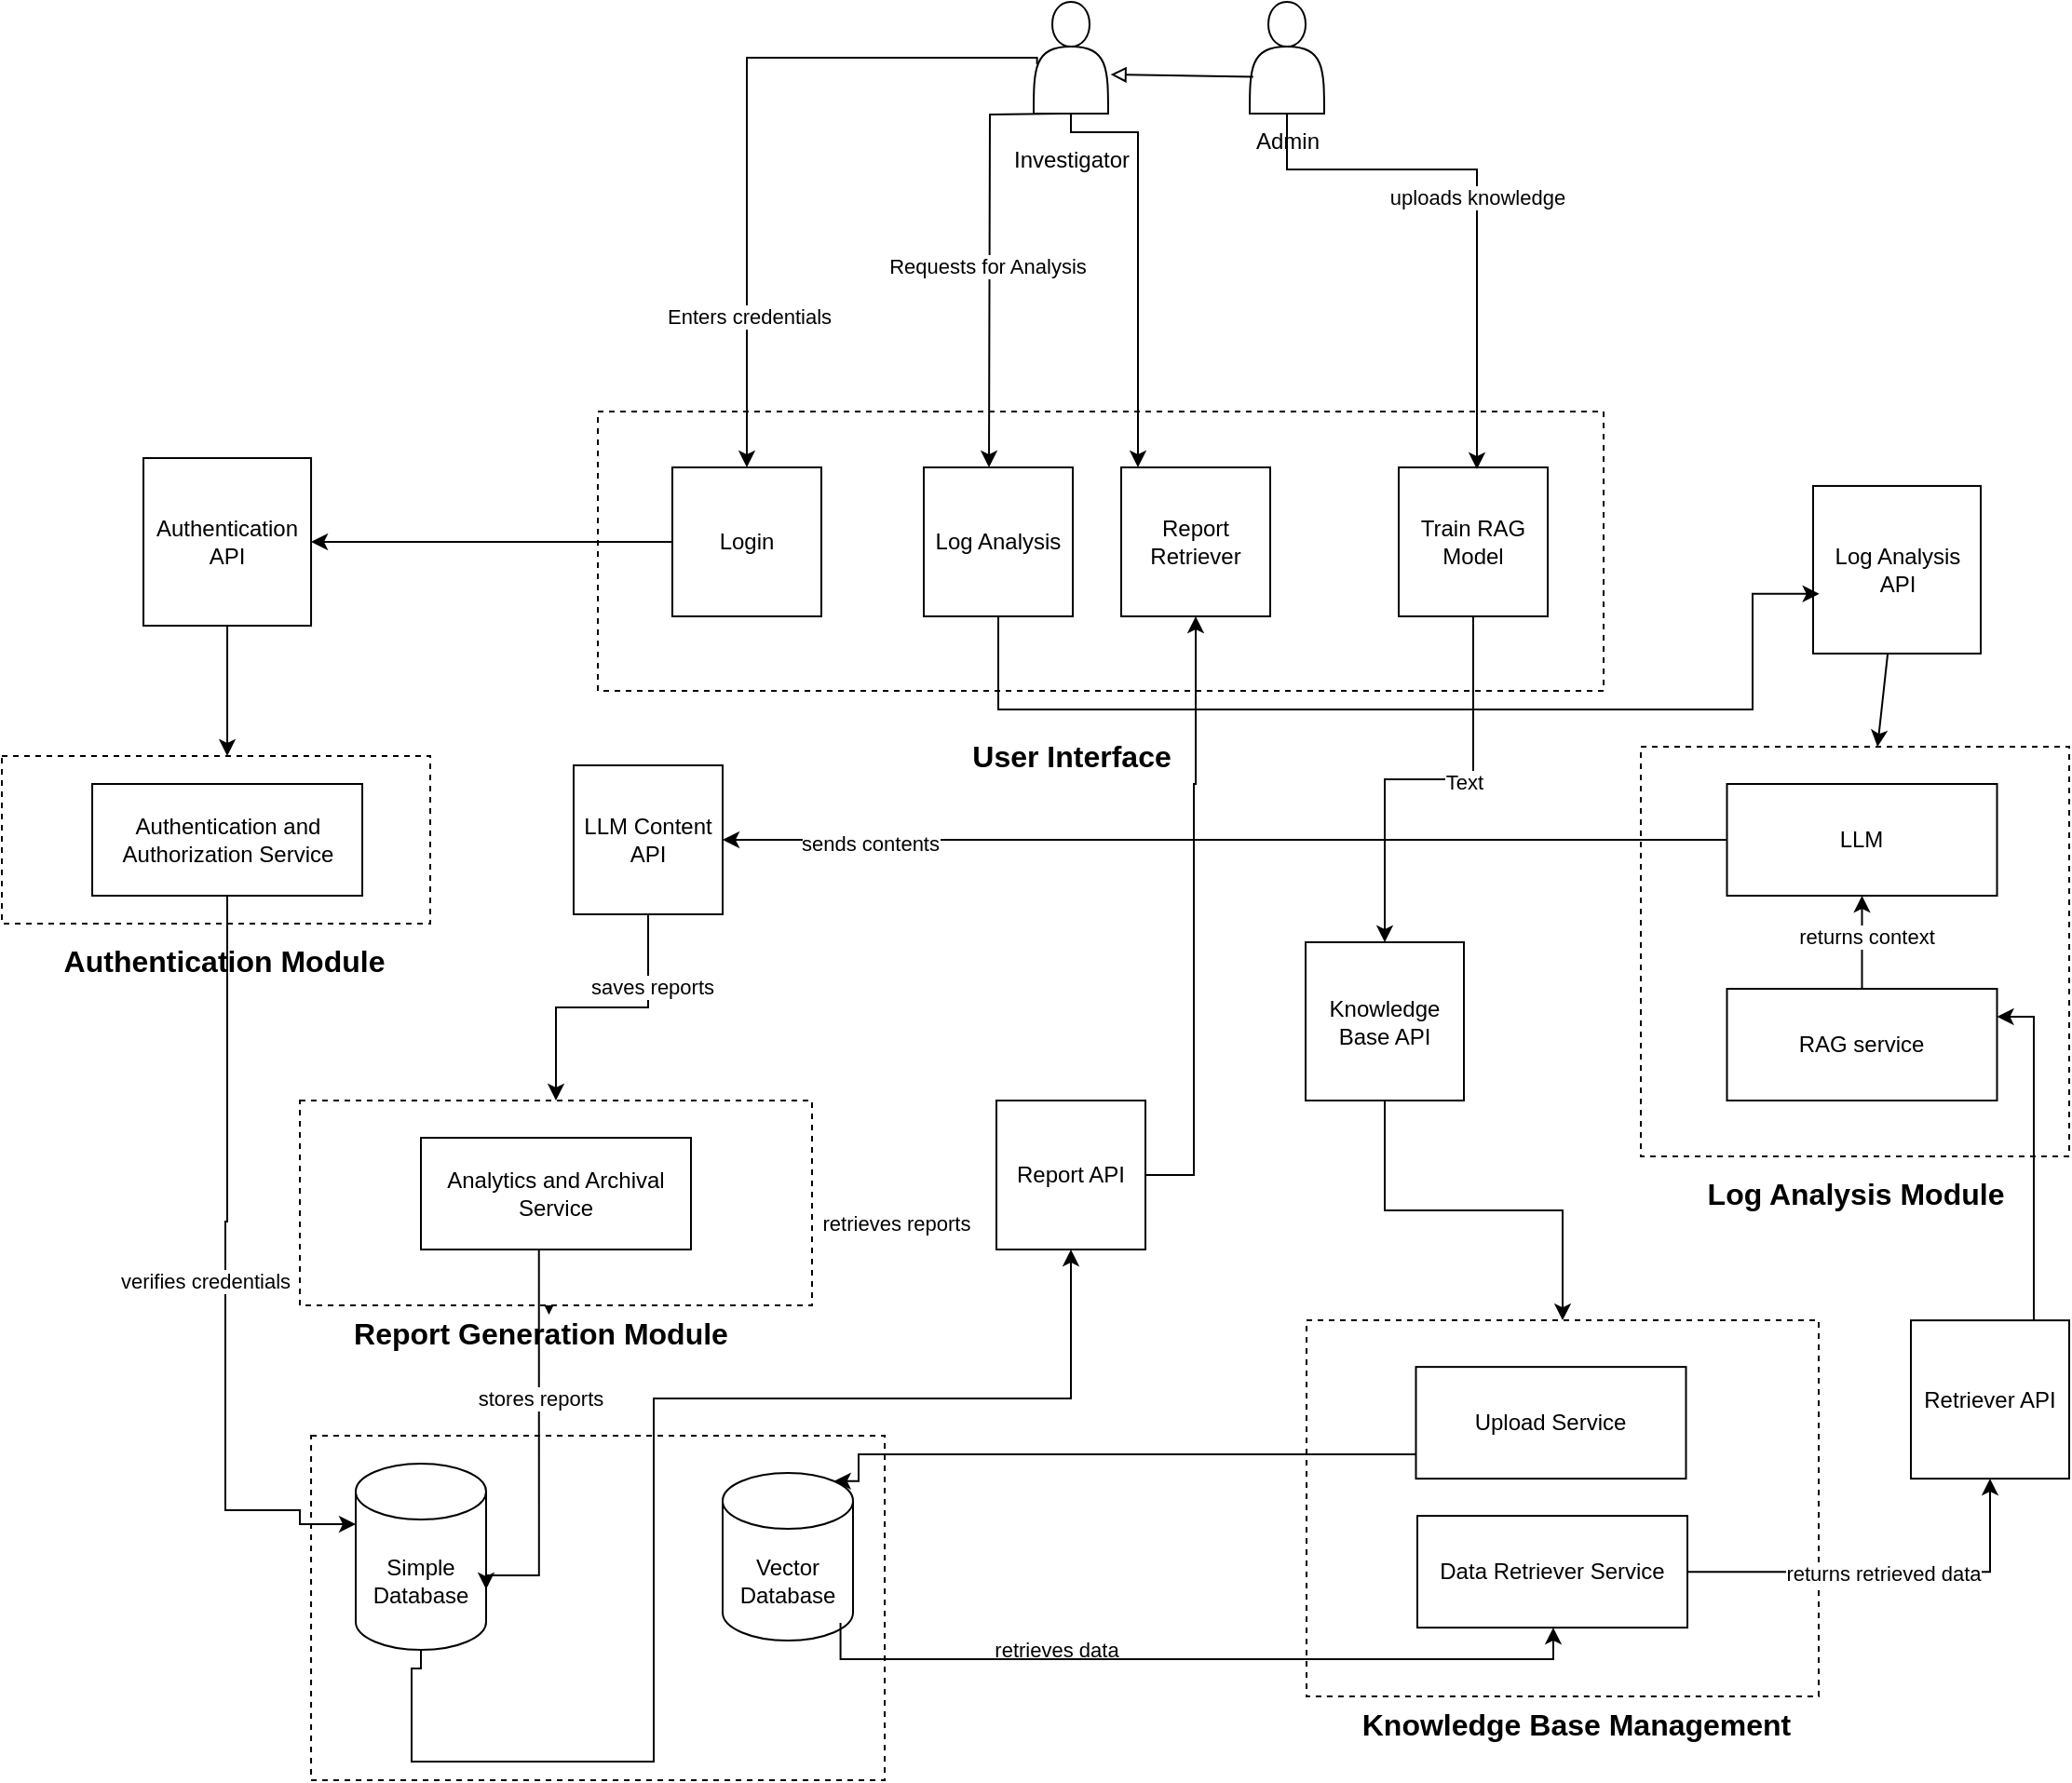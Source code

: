<mxfile version="24.8.2">
  <diagram name="Page-1" id="b5b7bab2-c9e2-2cf4-8b2a-24fd1a2a6d21">
    <mxGraphModel dx="1866" dy="2120" grid="1" gridSize="10" guides="1" tooltips="1" connect="1" arrows="1" fold="1" page="1" pageScale="1" pageWidth="827" pageHeight="1169" background="none" math="0" shadow="0">
      <root>
        <mxCell id="0" />
        <mxCell id="1" parent="0" />
        <mxCell id="3vjo5YlGgfCUkYcH1hiY-66" value="" style="rounded=0;whiteSpace=wrap;html=1;dashed=1;" vertex="1" parent="1">
          <mxGeometry x="766.02" y="760" width="308" height="185" as="geometry" />
        </mxCell>
        <mxCell id="0i-WIrOZXEJ-8GbSzlXk-1" value="" style="shape=actor;whiteSpace=wrap;html=1;" parent="1" vertex="1">
          <mxGeometry x="1270" y="-10" width="40" height="60" as="geometry" />
        </mxCell>
        <mxCell id="MF6BGkH-9MjLbZ4tBDWj-55" value="" style="rounded=0;whiteSpace=wrap;html=1;dashed=1;" parent="1" vertex="1">
          <mxGeometry x="920" y="210" width="540" height="150" as="geometry" />
        </mxCell>
        <mxCell id="MF6BGkH-9MjLbZ4tBDWj-2" value="" style="rounded=0;whiteSpace=wrap;html=1;dashed=1;" parent="1" vertex="1">
          <mxGeometry x="600" y="395" width="230" height="90" as="geometry" />
        </mxCell>
        <mxCell id="MF6BGkH-9MjLbZ4tBDWj-108" style="edgeStyle=orthogonalEdgeStyle;rounded=0;orthogonalLoop=1;jettySize=auto;html=1;" parent="1" edge="1">
          <mxGeometry relative="1" as="geometry">
            <mxPoint x="1169" y="50.0" as="sourcePoint" />
            <mxPoint x="1130" y="240.0" as="targetPoint" />
          </mxGeometry>
        </mxCell>
        <mxCell id="dUP108RuIQKyTWB3CHYb-3" value="Requests for Analysis" style="edgeLabel;html=1;align=center;verticalAlign=middle;resizable=0;points=[];" parent="MF6BGkH-9MjLbZ4tBDWj-108" vertex="1" connectable="0">
          <mxGeometry x="0.054" y="-2" relative="1" as="geometry">
            <mxPoint as="offset" />
          </mxGeometry>
        </mxCell>
        <mxCell id="3vjo5YlGgfCUkYcH1hiY-54" style="edgeStyle=orthogonalEdgeStyle;rounded=0;orthogonalLoop=1;jettySize=auto;html=1;" edge="1" parent="1" source="MF6BGkH-9MjLbZ4tBDWj-4" target="dUP108RuIQKyTWB3CHYb-13">
          <mxGeometry relative="1" as="geometry">
            <Array as="points">
              <mxPoint x="1174" y="60" />
              <mxPoint x="1210" y="60" />
            </Array>
          </mxGeometry>
        </mxCell>
        <mxCell id="MF6BGkH-9MjLbZ4tBDWj-4" value="" style="shape=actor;whiteSpace=wrap;html=1;" parent="1" vertex="1">
          <mxGeometry x="1154" y="-10" width="40" height="60" as="geometry" />
        </mxCell>
        <mxCell id="MF6BGkH-9MjLbZ4tBDWj-5" value="Investigator" style="text;html=1;align=center;verticalAlign=middle;resizable=0;points=[];autosize=1;strokeColor=none;fillColor=none;" parent="1" vertex="1">
          <mxGeometry x="1129" y="60" width="90" height="30" as="geometry" />
        </mxCell>
        <mxCell id="MF6BGkH-9MjLbZ4tBDWj-9" value="&lt;b&gt;&lt;font style=&quot;font-size: 16px;&quot;&gt;Authentication Module&lt;/font&gt;&lt;/b&gt;" style="text;html=1;align=center;verticalAlign=middle;resizable=0;points=[];autosize=1;strokeColor=none;fillColor=none;" parent="1" vertex="1">
          <mxGeometry x="618.52" y="490" width="200" height="30" as="geometry" />
        </mxCell>
        <mxCell id="MF6BGkH-9MjLbZ4tBDWj-50" style="edgeStyle=orthogonalEdgeStyle;rounded=0;orthogonalLoop=1;jettySize=auto;html=1;" parent="1" source="MF6BGkH-9MjLbZ4tBDWj-21" target="MF6BGkH-9MjLbZ4tBDWj-2" edge="1">
          <mxGeometry relative="1" as="geometry">
            <Array as="points">
              <mxPoint x="723.52" y="285" />
            </Array>
          </mxGeometry>
        </mxCell>
        <mxCell id="MF6BGkH-9MjLbZ4tBDWj-21" value="Authentication API" style="whiteSpace=wrap;html=1;aspect=fixed;" parent="1" vertex="1">
          <mxGeometry x="676.02" y="235" width="90" height="90" as="geometry" />
        </mxCell>
        <mxCell id="MF6BGkH-9MjLbZ4tBDWj-44" style="edgeStyle=orthogonalEdgeStyle;rounded=0;orthogonalLoop=1;jettySize=auto;html=1;entryX=0;entryY=0;entryDx=0;entryDy=32.5;entryPerimeter=0;" parent="1" source="MF6BGkH-9MjLbZ4tBDWj-26" edge="1" target="MF6BGkH-9MjLbZ4tBDWj-36">
          <mxGeometry relative="1" as="geometry">
            <mxPoint x="918.52" y="645" as="sourcePoint" />
            <mxPoint x="771" y="995.4" as="targetPoint" />
            <Array as="points">
              <mxPoint x="721" y="645" />
              <mxPoint x="720" y="645" />
              <mxPoint x="720" y="800" />
              <mxPoint x="760" y="800" />
              <mxPoint x="760" y="808" />
            </Array>
          </mxGeometry>
        </mxCell>
        <mxCell id="MF6BGkH-9MjLbZ4tBDWj-46" value="verifies credentials" style="edgeLabel;html=1;align=center;verticalAlign=middle;resizable=0;points=[];" parent="MF6BGkH-9MjLbZ4tBDWj-44" vertex="1" connectable="0">
          <mxGeometry x="-0.386" y="-1" relative="1" as="geometry">
            <mxPoint x="-11" y="81" as="offset" />
          </mxGeometry>
        </mxCell>
        <mxCell id="MF6BGkH-9MjLbZ4tBDWj-26" value="Authentication and Authorization Service" style="rounded=0;whiteSpace=wrap;html=1;" parent="1" vertex="1">
          <mxGeometry x="648.52" y="410" width="145" height="60" as="geometry" />
        </mxCell>
        <mxCell id="MF6BGkH-9MjLbZ4tBDWj-36" value="Simple Database" style="shape=cylinder3;whiteSpace=wrap;html=1;boundedLbl=1;backgroundOutline=1;size=15;" parent="1" vertex="1">
          <mxGeometry x="790" y="775" width="70" height="100" as="geometry" />
        </mxCell>
        <mxCell id="MF6BGkH-9MjLbZ4tBDWj-70" style="edgeStyle=orthogonalEdgeStyle;rounded=0;orthogonalLoop=1;jettySize=auto;html=1;entryX=1;entryY=0.5;entryDx=0;entryDy=0;" parent="1" source="MF6BGkH-9MjLbZ4tBDWj-58" target="MF6BGkH-9MjLbZ4tBDWj-21" edge="1">
          <mxGeometry relative="1" as="geometry" />
        </mxCell>
        <mxCell id="MF6BGkH-9MjLbZ4tBDWj-58" value="Login" style="whiteSpace=wrap;html=1;aspect=fixed;" parent="1" vertex="1">
          <mxGeometry x="960" y="240" width="80" height="80" as="geometry" />
        </mxCell>
        <mxCell id="MF6BGkH-9MjLbZ4tBDWj-65" style="edgeStyle=orthogonalEdgeStyle;rounded=0;orthogonalLoop=1;jettySize=auto;html=1;exitX=0.046;exitY=0.558;exitDx=0;exitDy=0;exitPerimeter=0;" parent="1" source="MF6BGkH-9MjLbZ4tBDWj-4" target="MF6BGkH-9MjLbZ4tBDWj-58" edge="1">
          <mxGeometry relative="1" as="geometry">
            <Array as="points">
              <mxPoint x="1156" y="20" />
              <mxPoint x="1000" y="20" />
            </Array>
          </mxGeometry>
        </mxCell>
        <mxCell id="MF6BGkH-9MjLbZ4tBDWj-66" value="Enters credentials" style="edgeLabel;html=1;align=center;verticalAlign=middle;resizable=0;points=[];" parent="MF6BGkH-9MjLbZ4tBDWj-65" vertex="1" connectable="0">
          <mxGeometry x="0.572" y="1" relative="1" as="geometry">
            <mxPoint as="offset" />
          </mxGeometry>
        </mxCell>
        <mxCell id="MF6BGkH-9MjLbZ4tBDWj-54" value="&lt;font style=&quot;font-size: 16px;&quot;&gt;&lt;b&gt;User Interface&lt;/b&gt;&lt;/font&gt;" style="text;html=1;align=center;verticalAlign=middle;resizable=0;points=[];autosize=1;strokeColor=none;fillColor=none;" parent="1" vertex="1">
          <mxGeometry x="1109" y="380" width="130" height="30" as="geometry" />
        </mxCell>
        <mxCell id="MF6BGkH-9MjLbZ4tBDWj-94" value="" style="rounded=0;whiteSpace=wrap;html=1;dashed=1;" parent="1" vertex="1">
          <mxGeometry x="1480" y="390" width="230" height="220" as="geometry" />
        </mxCell>
        <mxCell id="3vjo5YlGgfCUkYcH1hiY-8" style="edgeStyle=orthogonalEdgeStyle;rounded=0;orthogonalLoop=1;jettySize=auto;html=1;" edge="1" parent="1" source="MF6BGkH-9MjLbZ4tBDWj-98" target="0i-WIrOZXEJ-8GbSzlXk-14">
          <mxGeometry relative="1" as="geometry">
            <mxPoint x="1598.75" y="570" as="targetPoint" />
            <Array as="points">
              <mxPoint x="1593" y="570" />
              <mxPoint x="1593" y="570" />
            </Array>
          </mxGeometry>
        </mxCell>
        <mxCell id="3vjo5YlGgfCUkYcH1hiY-56" value="returns context" style="edgeLabel;html=1;align=center;verticalAlign=middle;resizable=0;points=[];" vertex="1" connectable="0" parent="3vjo5YlGgfCUkYcH1hiY-8">
          <mxGeometry x="0.115" y="-2" relative="1" as="geometry">
            <mxPoint as="offset" />
          </mxGeometry>
        </mxCell>
        <mxCell id="MF6BGkH-9MjLbZ4tBDWj-98" value="RAG service" style="rounded=0;whiteSpace=wrap;html=1;" parent="1" vertex="1">
          <mxGeometry x="1526.25" y="520" width="145" height="60" as="geometry" />
        </mxCell>
        <mxCell id="MF6BGkH-9MjLbZ4tBDWj-100" value="&lt;b&gt;&lt;font style=&quot;font-size: 16px;&quot;&gt;Log Analysis Module&lt;/font&gt;&lt;/b&gt;" style="text;html=1;align=center;verticalAlign=middle;resizable=0;points=[];autosize=1;strokeColor=none;fillColor=none;" parent="1" vertex="1">
          <mxGeometry x="1505" y="615" width="180" height="30" as="geometry" />
        </mxCell>
        <mxCell id="MF6BGkH-9MjLbZ4tBDWj-105" style="rounded=0;orthogonalLoop=1;jettySize=auto;html=1;" parent="1" source="MF6BGkH-9MjLbZ4tBDWj-101" target="MF6BGkH-9MjLbZ4tBDWj-94" edge="1">
          <mxGeometry relative="1" as="geometry" />
        </mxCell>
        <mxCell id="MF6BGkH-9MjLbZ4tBDWj-101" value="Log Analysis API" style="whiteSpace=wrap;html=1;aspect=fixed;" parent="1" vertex="1">
          <mxGeometry x="1572.5" y="249.97" width="90" height="90" as="geometry" />
        </mxCell>
        <mxCell id="MF6BGkH-9MjLbZ4tBDWj-106" value="Log Analysis" style="whiteSpace=wrap;html=1;aspect=fixed;" parent="1" vertex="1">
          <mxGeometry x="1095" y="240" width="80" height="80" as="geometry" />
        </mxCell>
        <mxCell id="MF6BGkH-9MjLbZ4tBDWj-110" value="" style="rounded=0;whiteSpace=wrap;html=1;dashed=1;" parent="1" vertex="1">
          <mxGeometry x="1300.5" y="698.06" width="275" height="201.94" as="geometry" />
        </mxCell>
        <mxCell id="3vjo5YlGgfCUkYcH1hiY-69" style="edgeStyle=orthogonalEdgeStyle;rounded=0;orthogonalLoop=1;jettySize=auto;html=1;entryX=0.5;entryY=1;entryDx=0;entryDy=0;" edge="1" parent="1" source="MF6BGkH-9MjLbZ4tBDWj-111" target="3vjo5YlGgfCUkYcH1hiY-36">
          <mxGeometry relative="1" as="geometry" />
        </mxCell>
        <mxCell id="MF6BGkH-9MjLbZ4tBDWj-111" value="Data Retriever Service" style="rounded=0;whiteSpace=wrap;html=1;" parent="1" vertex="1">
          <mxGeometry x="1360" y="803.06" width="145" height="60" as="geometry" />
        </mxCell>
        <mxCell id="MF6BGkH-9MjLbZ4tBDWj-112" value="&lt;b&gt;&lt;font style=&quot;font-size: 16px;&quot;&gt;Knowledge Base Management&lt;/font&gt;&lt;/b&gt;" style="text;html=1;align=center;verticalAlign=middle;resizable=0;points=[];autosize=1;strokeColor=none;fillColor=none;" parent="1" vertex="1">
          <mxGeometry x="1320" y="900" width="250" height="30" as="geometry" />
        </mxCell>
        <mxCell id="MF6BGkH-9MjLbZ4tBDWj-113" value="Vector Database" style="shape=cylinder3;whiteSpace=wrap;html=1;boundedLbl=1;backgroundOutline=1;size=15;" parent="1" vertex="1">
          <mxGeometry x="987" y="780" width="70" height="90" as="geometry" />
        </mxCell>
        <mxCell id="3vjo5YlGgfCUkYcH1hiY-70" style="edgeStyle=orthogonalEdgeStyle;rounded=0;orthogonalLoop=1;jettySize=auto;html=1;" edge="1" parent="1" source="MF6BGkH-9MjLbZ4tBDWj-115" target="MF6BGkH-9MjLbZ4tBDWj-110">
          <mxGeometry relative="1" as="geometry" />
        </mxCell>
        <mxCell id="MF6BGkH-9MjLbZ4tBDWj-115" value="Knowledge Base API" style="whiteSpace=wrap;html=1;aspect=fixed;" parent="1" vertex="1">
          <mxGeometry x="1300" y="495" width="85" height="85" as="geometry" />
        </mxCell>
        <mxCell id="MF6BGkH-9MjLbZ4tBDWj-125" style="edgeStyle=orthogonalEdgeStyle;rounded=0;orthogonalLoop=1;jettySize=auto;html=1;entryX=0.855;entryY=0;entryDx=0;entryDy=4.35;entryPerimeter=0;" parent="1" source="MF6BGkH-9MjLbZ4tBDWj-137" target="MF6BGkH-9MjLbZ4tBDWj-113" edge="1">
          <mxGeometry relative="1" as="geometry">
            <mxPoint x="1359.25" y="825" as="sourcePoint" />
            <mxPoint x="790" y="698.06" as="targetPoint" />
            <Array as="points">
              <mxPoint x="1060" y="770" />
              <mxPoint x="1060" y="784" />
            </Array>
          </mxGeometry>
        </mxCell>
        <mxCell id="MF6BGkH-9MjLbZ4tBDWj-126" value="retrieves data" style="edgeLabel;html=1;align=center;verticalAlign=middle;resizable=0;points=[];" parent="MF6BGkH-9MjLbZ4tBDWj-125" vertex="1" connectable="0">
          <mxGeometry x="-0.606" y="-1" relative="1" as="geometry">
            <mxPoint x="-129" y="106" as="offset" />
          </mxGeometry>
        </mxCell>
        <mxCell id="dUP108RuIQKyTWB3CHYb-41" style="edgeStyle=orthogonalEdgeStyle;rounded=0;orthogonalLoop=1;jettySize=auto;html=1;entryX=0.5;entryY=0;entryDx=0;entryDy=0;" parent="MF6BGkH-9MjLbZ4tBDWj-125" edge="1">
          <mxGeometry relative="1" as="geometry">
            <mxPoint x="893.767" y="675" as="sourcePoint" />
            <mxPoint x="893.75" y="695" as="targetPoint" />
          </mxGeometry>
        </mxCell>
        <mxCell id="3vjo5YlGgfCUkYcH1hiY-64" style="edgeStyle=orthogonalEdgeStyle;rounded=0;orthogonalLoop=1;jettySize=auto;html=1;" edge="1" parent="1" source="MF6BGkH-9MjLbZ4tBDWj-127" target="MF6BGkH-9MjLbZ4tBDWj-115">
          <mxGeometry relative="1" as="geometry" />
        </mxCell>
        <mxCell id="3vjo5YlGgfCUkYcH1hiY-71" value="Text" style="edgeLabel;html=1;align=center;verticalAlign=middle;resizable=0;points=[];" vertex="1" connectable="0" parent="3vjo5YlGgfCUkYcH1hiY-64">
          <mxGeometry x="-0.163" y="1" relative="1" as="geometry">
            <mxPoint as="offset" />
          </mxGeometry>
        </mxCell>
        <mxCell id="MF6BGkH-9MjLbZ4tBDWj-127" value="Train RAG Model" style="whiteSpace=wrap;html=1;aspect=fixed;" parent="1" vertex="1">
          <mxGeometry x="1350" y="240" width="80" height="80" as="geometry" />
        </mxCell>
        <mxCell id="MF6BGkH-9MjLbZ4tBDWj-137" value="Upload Service" style="rounded=0;whiteSpace=wrap;html=1;" parent="1" vertex="1">
          <mxGeometry x="1359.25" y="723.06" width="145" height="60" as="geometry" />
        </mxCell>
        <mxCell id="dUP108RuIQKyTWB3CHYb-34" value="" style="edgeStyle=orthogonalEdgeStyle;rounded=0;orthogonalLoop=1;jettySize=auto;html=1;entryX=0.5;entryY=1;entryDx=0;entryDy=0;" parent="1" source="dUP108RuIQKyTWB3CHYb-33" target="dUP108RuIQKyTWB3CHYb-13" edge="1">
          <mxGeometry relative="1" as="geometry">
            <Array as="points">
              <mxPoint x="1240" y="620" />
              <mxPoint x="1240" y="410" />
              <mxPoint x="1241" y="410" />
            </Array>
          </mxGeometry>
        </mxCell>
        <mxCell id="3vjo5YlGgfCUkYcH1hiY-44" value="retrieves reports" style="edgeLabel;html=1;align=center;verticalAlign=middle;resizable=0;points=[];" vertex="1" connectable="0" parent="dUP108RuIQKyTWB3CHYb-34">
          <mxGeometry x="-0.489" relative="1" as="geometry">
            <mxPoint x="-160" y="83" as="offset" />
          </mxGeometry>
        </mxCell>
        <mxCell id="dUP108RuIQKyTWB3CHYb-13" value="Report Retriever" style="whiteSpace=wrap;html=1;aspect=fixed;" parent="1" vertex="1">
          <mxGeometry x="1201" y="240" width="80" height="80" as="geometry" />
        </mxCell>
        <mxCell id="dUP108RuIQKyTWB3CHYb-30" style="edgeStyle=orthogonalEdgeStyle;rounded=0;orthogonalLoop=1;jettySize=auto;html=1;entryX=0.037;entryY=0.644;entryDx=0;entryDy=0;entryPerimeter=0;" parent="1" source="MF6BGkH-9MjLbZ4tBDWj-106" target="MF6BGkH-9MjLbZ4tBDWj-101" edge="1">
          <mxGeometry relative="1" as="geometry">
            <Array as="points">
              <mxPoint x="1135" y="370" />
              <mxPoint x="1540" y="370" />
              <mxPoint x="1540" y="308" />
            </Array>
          </mxGeometry>
        </mxCell>
        <mxCell id="dUP108RuIQKyTWB3CHYb-33" value="Report API" style="whiteSpace=wrap;html=1;aspect=fixed;" parent="1" vertex="1">
          <mxGeometry x="1134" y="580" width="80" height="80" as="geometry" />
        </mxCell>
        <mxCell id="dUP108RuIQKyTWB3CHYb-37" value="" style="rounded=0;whiteSpace=wrap;html=1;dashed=1;" parent="1" vertex="1">
          <mxGeometry x="760" y="580" width="275" height="110" as="geometry" />
        </mxCell>
        <mxCell id="dUP108RuIQKyTWB3CHYb-50" value="" style="edgeStyle=orthogonalEdgeStyle;rounded=0;orthogonalLoop=1;jettySize=auto;html=1;entryX=1;entryY=0;entryDx=0;entryDy=67.5;entryPerimeter=0;exitX=0.437;exitY=0.983;exitDx=0;exitDy=0;exitPerimeter=0;" parent="1" source="dUP108RuIQKyTWB3CHYb-38" target="MF6BGkH-9MjLbZ4tBDWj-36" edge="1">
          <mxGeometry relative="1" as="geometry">
            <mxPoint x="1095" y="835.0" as="sourcePoint" />
            <mxPoint x="1167.5" y="910" as="targetPoint" />
            <Array as="points">
              <mxPoint x="888" y="835" />
              <mxPoint x="860" y="835" />
            </Array>
          </mxGeometry>
        </mxCell>
        <mxCell id="3vjo5YlGgfCUkYcH1hiY-63" value="stores reports" style="edgeLabel;html=1;align=center;verticalAlign=middle;resizable=0;points=[];" vertex="1" connectable="0" parent="dUP108RuIQKyTWB3CHYb-50">
          <mxGeometry x="-0.094" relative="1" as="geometry">
            <mxPoint y="-15" as="offset" />
          </mxGeometry>
        </mxCell>
        <mxCell id="dUP108RuIQKyTWB3CHYb-38" value="Analytics and Archival Service" style="rounded=0;whiteSpace=wrap;html=1;" parent="1" vertex="1">
          <mxGeometry x="825" y="600" width="145" height="60" as="geometry" />
        </mxCell>
        <mxCell id="dUP108RuIQKyTWB3CHYb-39" value="&lt;b&gt;&lt;font style=&quot;font-size: 16px;&quot;&gt;Report Generation Module&lt;/font&gt;&lt;/b&gt;" style="text;html=1;align=center;verticalAlign=middle;resizable=0;points=[];autosize=1;strokeColor=none;fillColor=none;" parent="1" vertex="1">
          <mxGeometry x="778.75" y="690" width="220" height="30" as="geometry" />
        </mxCell>
        <mxCell id="0i-WIrOZXEJ-8GbSzlXk-3" value="Admin" style="text;html=1;align=center;verticalAlign=middle;resizable=0;points=[];autosize=1;strokeColor=none;fillColor=none;" parent="1" vertex="1">
          <mxGeometry x="1260" y="50" width="60" height="30" as="geometry" />
        </mxCell>
        <mxCell id="0i-WIrOZXEJ-8GbSzlXk-5" style="edgeStyle=orthogonalEdgeStyle;rounded=0;orthogonalLoop=1;jettySize=auto;html=1;exitX=0.5;exitY=1;exitDx=0;exitDy=0;" parent="1" source="0i-WIrOZXEJ-8GbSzlXk-1" edge="1">
          <mxGeometry relative="1" as="geometry">
            <mxPoint x="1276.04" y="94.76" as="sourcePoint" />
            <mxPoint x="1392" y="241" as="targetPoint" />
            <Array as="points">
              <mxPoint x="1290" y="80" />
              <mxPoint x="1392" y="80" />
            </Array>
          </mxGeometry>
        </mxCell>
        <mxCell id="3vjo5YlGgfCUkYcH1hiY-55" value="uploads knowledge" style="edgeLabel;html=1;align=center;verticalAlign=middle;resizable=0;points=[];" vertex="1" connectable="0" parent="0i-WIrOZXEJ-8GbSzlXk-5">
          <mxGeometry x="-0.0" relative="1" as="geometry">
            <mxPoint as="offset" />
          </mxGeometry>
        </mxCell>
        <mxCell id="0i-WIrOZXEJ-8GbSzlXk-10" value="" style="endArrow=block;endFill=0;html=1;rounded=0;exitX=0.047;exitY=0.67;exitDx=0;exitDy=0;exitPerimeter=0;entryX=1.032;entryY=0.65;entryDx=0;entryDy=0;entryPerimeter=0;" parent="1" source="0i-WIrOZXEJ-8GbSzlXk-1" edge="1" target="MF6BGkH-9MjLbZ4tBDWj-4">
          <mxGeometry width="160" relative="1" as="geometry">
            <mxPoint x="1260" y="46" as="sourcePoint" />
            <mxPoint x="1192.24" y="45.96" as="targetPoint" />
          </mxGeometry>
        </mxCell>
        <mxCell id="3vjo5YlGgfCUkYcH1hiY-46" style="edgeStyle=orthogonalEdgeStyle;rounded=0;orthogonalLoop=1;jettySize=auto;html=1;entryX=1;entryY=0.5;entryDx=0;entryDy=0;" edge="1" parent="1" source="0i-WIrOZXEJ-8GbSzlXk-14" target="3vjo5YlGgfCUkYcH1hiY-45">
          <mxGeometry relative="1" as="geometry" />
        </mxCell>
        <mxCell id="3vjo5YlGgfCUkYcH1hiY-47" value="sends contents" style="edgeLabel;html=1;align=center;verticalAlign=middle;resizable=0;points=[];" vertex="1" connectable="0" parent="3vjo5YlGgfCUkYcH1hiY-46">
          <mxGeometry x="0.71" y="2" relative="1" as="geometry">
            <mxPoint as="offset" />
          </mxGeometry>
        </mxCell>
        <mxCell id="0i-WIrOZXEJ-8GbSzlXk-14" value="LLM" style="rounded=0;whiteSpace=wrap;html=1;" parent="1" vertex="1">
          <mxGeometry x="1526.25" y="410" width="145" height="60" as="geometry" />
        </mxCell>
        <mxCell id="3vjo5YlGgfCUkYcH1hiY-25" style="edgeStyle=orthogonalEdgeStyle;rounded=0;orthogonalLoop=1;jettySize=auto;html=1;exitX=0.904;exitY=0.895;exitDx=0;exitDy=0;exitPerimeter=0;" edge="1" parent="1" source="MF6BGkH-9MjLbZ4tBDWj-113" target="MF6BGkH-9MjLbZ4tBDWj-111">
          <mxGeometry relative="1" as="geometry">
            <mxPoint x="790" y="728.06" as="sourcePoint" />
            <Array as="points">
              <mxPoint x="1050" y="880" />
              <mxPoint x="1433" y="880" />
            </Array>
          </mxGeometry>
        </mxCell>
        <mxCell id="3vjo5YlGgfCUkYcH1hiY-34" style="edgeStyle=orthogonalEdgeStyle;rounded=0;orthogonalLoop=1;jettySize=auto;html=1;entryX=1;entryY=0.5;entryDx=0;entryDy=0;" edge="1" parent="1" source="3vjo5YlGgfCUkYcH1hiY-35">
          <mxGeometry relative="1" as="geometry">
            <Array as="points">
              <mxPoint x="2082.5" y="860" />
              <mxPoint x="2082.5" y="910" />
              <mxPoint x="2067.5" y="910" />
              <mxPoint x="2067.5" y="940" />
            </Array>
            <mxPoint x="2053.75" y="935" as="targetPoint" />
          </mxGeometry>
        </mxCell>
        <mxCell id="3vjo5YlGgfCUkYcH1hiY-38" style="edgeStyle=orthogonalEdgeStyle;rounded=0;orthogonalLoop=1;jettySize=auto;html=1;entryX=1;entryY=0.25;entryDx=0;entryDy=0;" edge="1" parent="1" source="3vjo5YlGgfCUkYcH1hiY-36" target="MF6BGkH-9MjLbZ4tBDWj-98">
          <mxGeometry relative="1" as="geometry">
            <Array as="points">
              <mxPoint x="1691" y="535" />
            </Array>
          </mxGeometry>
        </mxCell>
        <mxCell id="3vjo5YlGgfCUkYcH1hiY-59" value="returns retrieved data" style="edgeLabel;html=1;align=center;verticalAlign=middle;resizable=0;points=[];" vertex="1" connectable="0" parent="3vjo5YlGgfCUkYcH1hiY-38">
          <mxGeometry x="-0.043" y="1" relative="1" as="geometry">
            <mxPoint x="-80" y="223" as="offset" />
          </mxGeometry>
        </mxCell>
        <mxCell id="3vjo5YlGgfCUkYcH1hiY-36" value="Retriever API" style="whiteSpace=wrap;html=1;aspect=fixed;" vertex="1" parent="1">
          <mxGeometry x="1625" y="698.06" width="85" height="85" as="geometry" />
        </mxCell>
        <mxCell id="3vjo5YlGgfCUkYcH1hiY-43" style="edgeStyle=orthogonalEdgeStyle;rounded=0;orthogonalLoop=1;jettySize=auto;html=1;exitX=0.5;exitY=1;exitDx=0;exitDy=0;exitPerimeter=0;" edge="1" parent="1" source="MF6BGkH-9MjLbZ4tBDWj-36" target="dUP108RuIQKyTWB3CHYb-33">
          <mxGeometry relative="1" as="geometry">
            <mxPoint x="1404" y="825.0" as="targetPoint" />
            <Array as="points">
              <mxPoint x="825" y="885" />
              <mxPoint x="820" y="885" />
              <mxPoint x="820" y="935" />
              <mxPoint x="950" y="935" />
              <mxPoint x="950" y="740" />
              <mxPoint x="1174" y="740" />
            </Array>
          </mxGeometry>
        </mxCell>
        <mxCell id="3vjo5YlGgfCUkYcH1hiY-48" style="edgeStyle=orthogonalEdgeStyle;rounded=0;orthogonalLoop=1;jettySize=auto;html=1;" edge="1" parent="1" source="3vjo5YlGgfCUkYcH1hiY-45" target="dUP108RuIQKyTWB3CHYb-37">
          <mxGeometry relative="1" as="geometry" />
        </mxCell>
        <mxCell id="3vjo5YlGgfCUkYcH1hiY-49" value="saves reports" style="edgeLabel;html=1;align=center;verticalAlign=middle;resizable=0;points=[];" vertex="1" connectable="0" parent="3vjo5YlGgfCUkYcH1hiY-48">
          <mxGeometry x="-0.477" y="2" relative="1" as="geometry">
            <mxPoint as="offset" />
          </mxGeometry>
        </mxCell>
        <mxCell id="3vjo5YlGgfCUkYcH1hiY-45" value="LLM Content API" style="whiteSpace=wrap;html=1;aspect=fixed;" vertex="1" parent="1">
          <mxGeometry x="907" y="400" width="80" height="80" as="geometry" />
        </mxCell>
      </root>
    </mxGraphModel>
  </diagram>
</mxfile>
